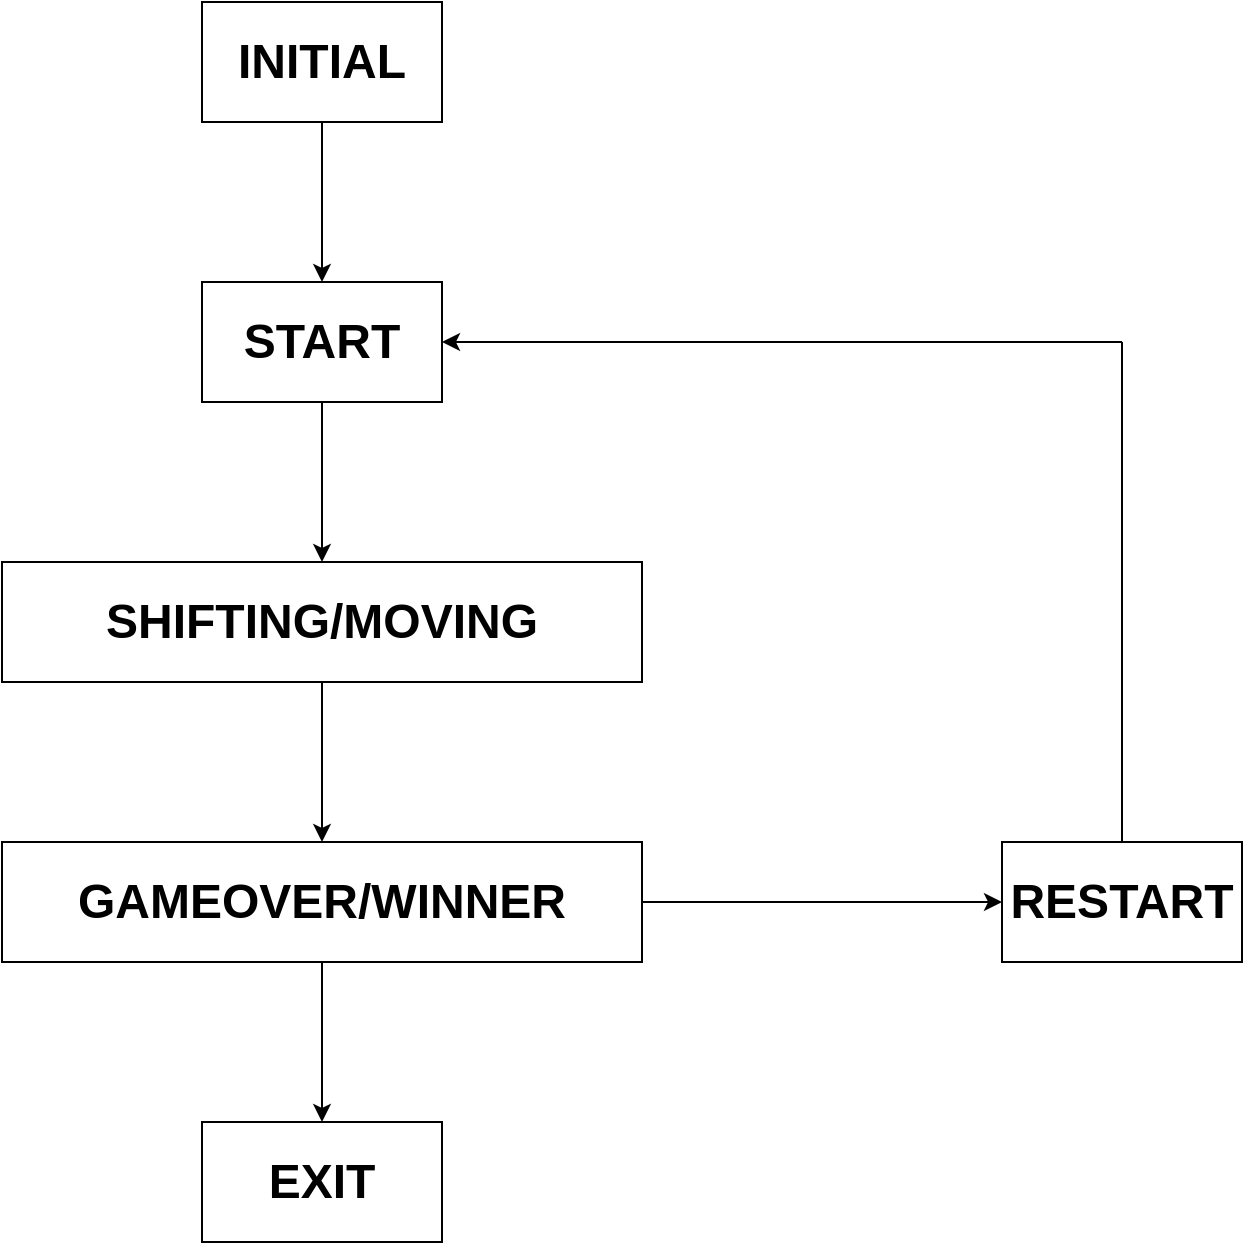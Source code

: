 <mxfile version="27.2.0">
  <diagram name="Страница — 1" id="c-Dar-Ku9u0siUJHGhi_">
    <mxGraphModel dx="1356" dy="798" grid="1" gridSize="10" guides="1" tooltips="1" connect="1" arrows="1" fold="1" page="1" pageScale="1" pageWidth="827" pageHeight="1169" math="0" shadow="0">
      <root>
        <mxCell id="0" />
        <mxCell id="1" parent="0" />
        <mxCell id="FceF_xY_NSdPocLUSAft-3" value="" style="edgeStyle=orthogonalEdgeStyle;rounded=0;orthogonalLoop=1;jettySize=auto;html=1;" edge="1" parent="1" source="FceF_xY_NSdPocLUSAft-1" target="FceF_xY_NSdPocLUSAft-2">
          <mxGeometry relative="1" as="geometry" />
        </mxCell>
        <mxCell id="FceF_xY_NSdPocLUSAft-1" value="&lt;h1&gt;INITIAL&lt;/h1&gt;" style="rounded=0;whiteSpace=wrap;html=1;" vertex="1" parent="1">
          <mxGeometry x="380" y="350" width="120" height="60" as="geometry" />
        </mxCell>
        <mxCell id="FceF_xY_NSdPocLUSAft-5" value="" style="edgeStyle=orthogonalEdgeStyle;rounded=0;orthogonalLoop=1;jettySize=auto;html=1;" edge="1" parent="1" source="FceF_xY_NSdPocLUSAft-2" target="FceF_xY_NSdPocLUSAft-4">
          <mxGeometry relative="1" as="geometry" />
        </mxCell>
        <mxCell id="FceF_xY_NSdPocLUSAft-2" value="&lt;h1&gt;START&lt;/h1&gt;" style="rounded=0;whiteSpace=wrap;html=1;" vertex="1" parent="1">
          <mxGeometry x="380" y="490" width="120" height="60" as="geometry" />
        </mxCell>
        <mxCell id="FceF_xY_NSdPocLUSAft-9" value="" style="edgeStyle=orthogonalEdgeStyle;rounded=0;orthogonalLoop=1;jettySize=auto;html=1;" edge="1" parent="1" source="FceF_xY_NSdPocLUSAft-4" target="FceF_xY_NSdPocLUSAft-8">
          <mxGeometry relative="1" as="geometry" />
        </mxCell>
        <mxCell id="FceF_xY_NSdPocLUSAft-4" value="&lt;h1&gt;SHIFTING/MOVING&lt;/h1&gt;" style="rounded=0;whiteSpace=wrap;html=1;" vertex="1" parent="1">
          <mxGeometry x="280" y="630" width="320" height="60" as="geometry" />
        </mxCell>
        <mxCell id="FceF_xY_NSdPocLUSAft-11" value="" style="edgeStyle=orthogonalEdgeStyle;rounded=0;orthogonalLoop=1;jettySize=auto;html=1;" edge="1" parent="1" source="FceF_xY_NSdPocLUSAft-8" target="FceF_xY_NSdPocLUSAft-10">
          <mxGeometry relative="1" as="geometry" />
        </mxCell>
        <mxCell id="FceF_xY_NSdPocLUSAft-18" value="" style="edgeStyle=orthogonalEdgeStyle;rounded=0;orthogonalLoop=1;jettySize=auto;html=1;" edge="1" parent="1" source="FceF_xY_NSdPocLUSAft-8" target="FceF_xY_NSdPocLUSAft-17">
          <mxGeometry relative="1" as="geometry" />
        </mxCell>
        <mxCell id="FceF_xY_NSdPocLUSAft-8" value="&lt;h1&gt;GAMEOVER/WINNER&lt;/h1&gt;" style="rounded=0;whiteSpace=wrap;html=1;" vertex="1" parent="1">
          <mxGeometry x="280" y="770" width="320" height="60" as="geometry" />
        </mxCell>
        <mxCell id="FceF_xY_NSdPocLUSAft-10" value="&lt;h1&gt;RESTART&lt;/h1&gt;" style="whiteSpace=wrap;html=1;rounded=0;" vertex="1" parent="1">
          <mxGeometry x="780" y="770" width="120" height="60" as="geometry" />
        </mxCell>
        <mxCell id="FceF_xY_NSdPocLUSAft-15" value="" style="endArrow=classic;html=1;rounded=0;entryX=1;entryY=0.5;entryDx=0;entryDy=0;" edge="1" parent="1" target="FceF_xY_NSdPocLUSAft-2">
          <mxGeometry width="50" height="50" relative="1" as="geometry">
            <mxPoint x="840" y="520" as="sourcePoint" />
            <mxPoint x="530" y="520" as="targetPoint" />
            <Array as="points" />
          </mxGeometry>
        </mxCell>
        <mxCell id="FceF_xY_NSdPocLUSAft-16" value="" style="endArrow=none;html=1;rounded=0;" edge="1" parent="1" source="FceF_xY_NSdPocLUSAft-10">
          <mxGeometry width="50" height="50" relative="1" as="geometry">
            <mxPoint x="420" y="750" as="sourcePoint" />
            <mxPoint x="840" y="520" as="targetPoint" />
            <Array as="points">
              <mxPoint x="840" y="640" />
            </Array>
          </mxGeometry>
        </mxCell>
        <mxCell id="FceF_xY_NSdPocLUSAft-17" value="&lt;h1&gt;EXIT&lt;/h1&gt;" style="whiteSpace=wrap;html=1;rounded=0;" vertex="1" parent="1">
          <mxGeometry x="380" y="910" width="120" height="60" as="geometry" />
        </mxCell>
      </root>
    </mxGraphModel>
  </diagram>
</mxfile>
